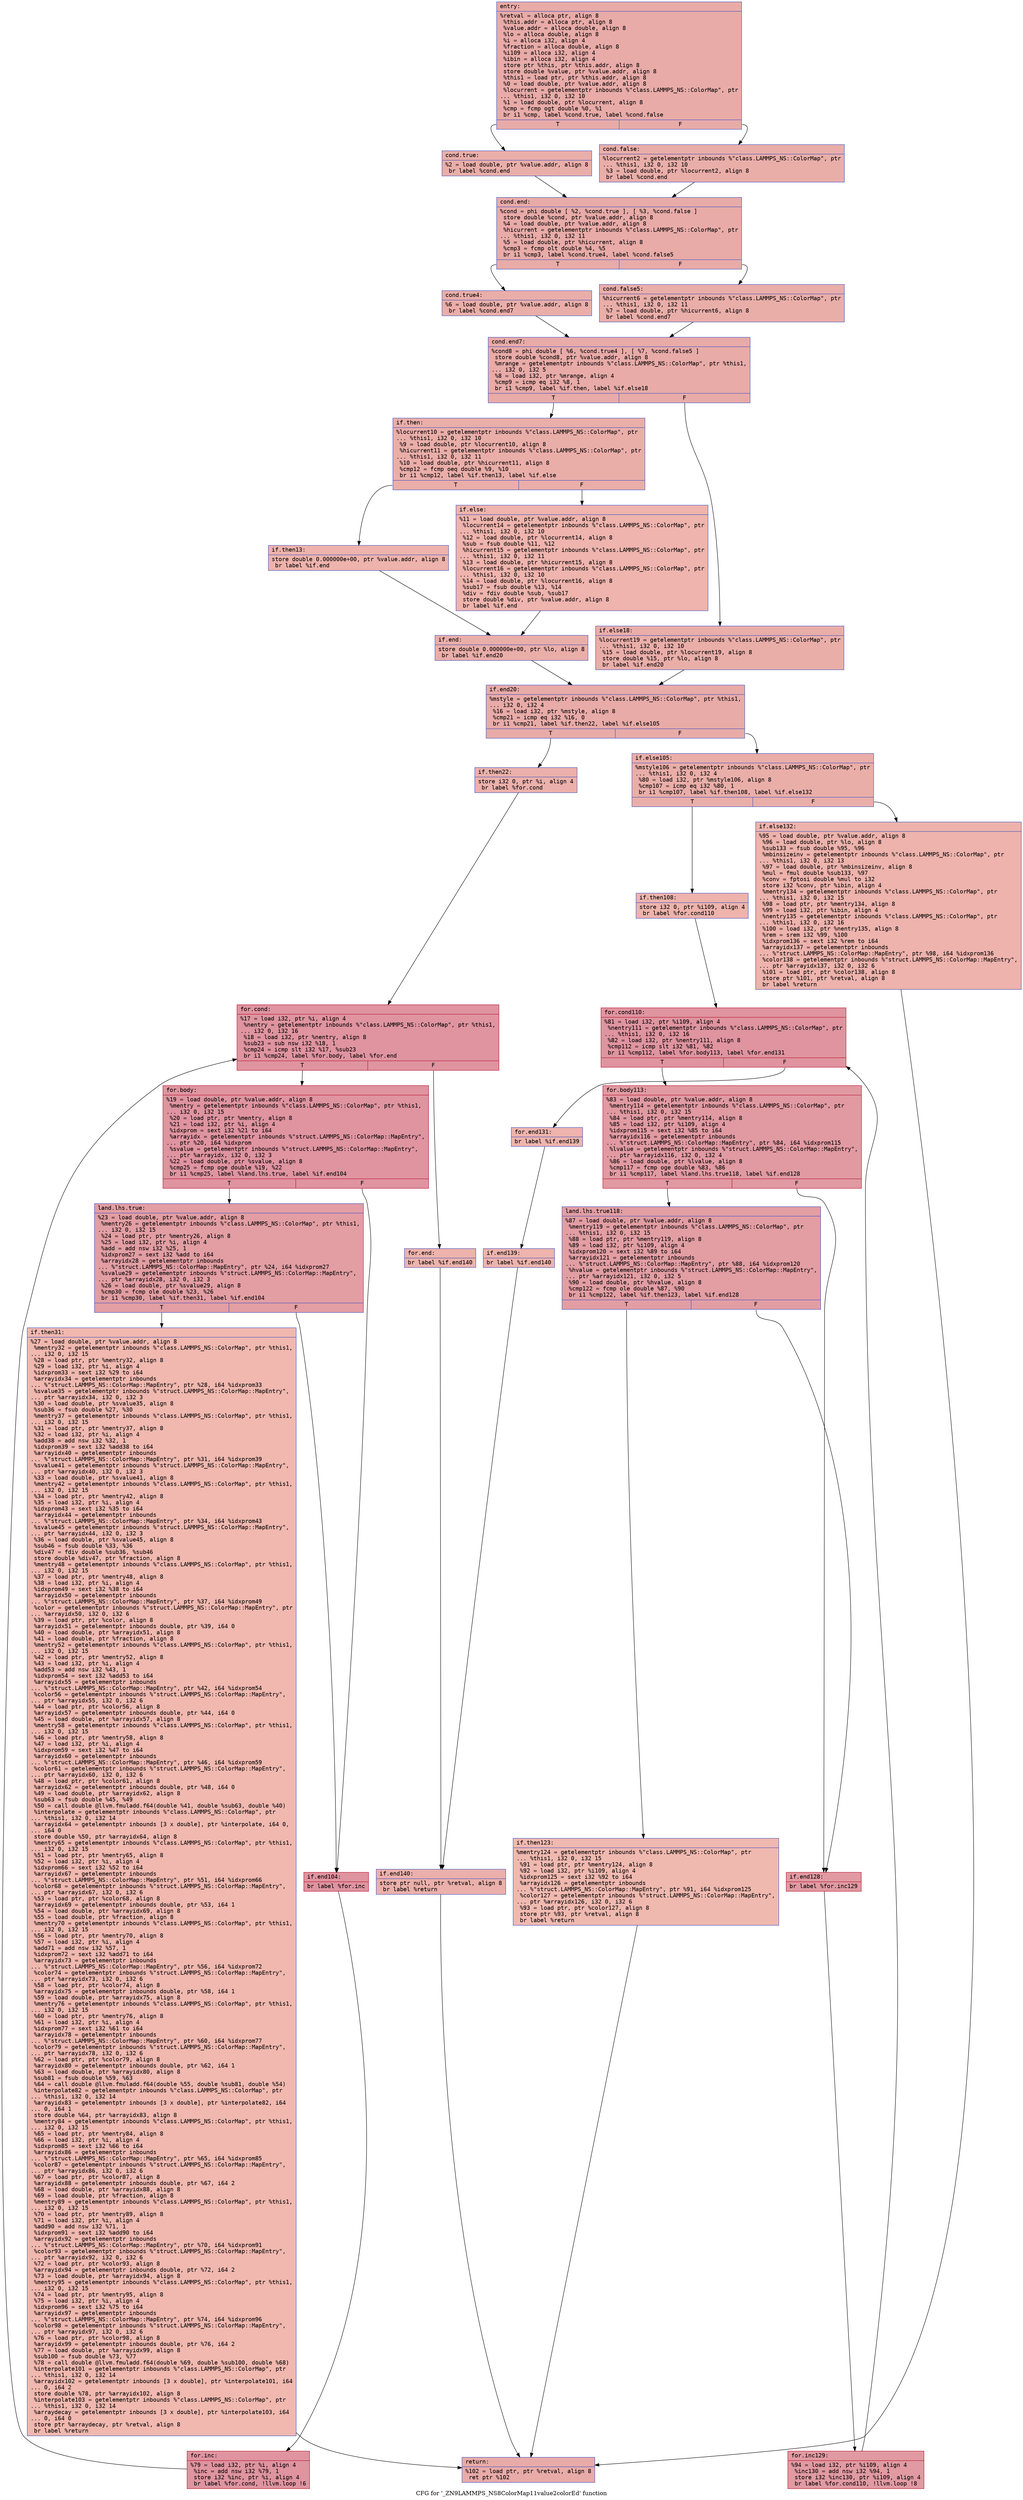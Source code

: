 digraph "CFG for '_ZN9LAMMPS_NS8ColorMap11value2colorEd' function" {
	label="CFG for '_ZN9LAMMPS_NS8ColorMap11value2colorEd' function";

	Node0x55d953251b50 [shape=record,color="#3d50c3ff", style=filled, fillcolor="#cc403a70" fontname="Courier",label="{entry:\l|  %retval = alloca ptr, align 8\l  %this.addr = alloca ptr, align 8\l  %value.addr = alloca double, align 8\l  %lo = alloca double, align 8\l  %i = alloca i32, align 4\l  %fraction = alloca double, align 8\l  %i109 = alloca i32, align 4\l  %ibin = alloca i32, align 4\l  store ptr %this, ptr %this.addr, align 8\l  store double %value, ptr %value.addr, align 8\l  %this1 = load ptr, ptr %this.addr, align 8\l  %0 = load double, ptr %value.addr, align 8\l  %locurrent = getelementptr inbounds %\"class.LAMMPS_NS::ColorMap\", ptr\l... %this1, i32 0, i32 10\l  %1 = load double, ptr %locurrent, align 8\l  %cmp = fcmp ogt double %0, %1\l  br i1 %cmp, label %cond.true, label %cond.false\l|{<s0>T|<s1>F}}"];
	Node0x55d953251b50:s0 -> Node0x55d953252620[tooltip="entry -> cond.true\nProbability 50.00%" ];
	Node0x55d953251b50:s1 -> Node0x55d9532526a0[tooltip="entry -> cond.false\nProbability 50.00%" ];
	Node0x55d953252620 [shape=record,color="#3d50c3ff", style=filled, fillcolor="#d0473d70" fontname="Courier",label="{cond.true:\l|  %2 = load double, ptr %value.addr, align 8\l  br label %cond.end\l}"];
	Node0x55d953252620 -> Node0x55d953252850[tooltip="cond.true -> cond.end\nProbability 100.00%" ];
	Node0x55d9532526a0 [shape=record,color="#3d50c3ff", style=filled, fillcolor="#d0473d70" fontname="Courier",label="{cond.false:\l|  %locurrent2 = getelementptr inbounds %\"class.LAMMPS_NS::ColorMap\", ptr\l... %this1, i32 0, i32 10\l  %3 = load double, ptr %locurrent2, align 8\l  br label %cond.end\l}"];
	Node0x55d9532526a0 -> Node0x55d953252850[tooltip="cond.false -> cond.end\nProbability 100.00%" ];
	Node0x55d953252850 [shape=record,color="#3d50c3ff", style=filled, fillcolor="#cc403a70" fontname="Courier",label="{cond.end:\l|  %cond = phi double [ %2, %cond.true ], [ %3, %cond.false ]\l  store double %cond, ptr %value.addr, align 8\l  %4 = load double, ptr %value.addr, align 8\l  %hicurrent = getelementptr inbounds %\"class.LAMMPS_NS::ColorMap\", ptr\l... %this1, i32 0, i32 11\l  %5 = load double, ptr %hicurrent, align 8\l  %cmp3 = fcmp olt double %4, %5\l  br i1 %cmp3, label %cond.true4, label %cond.false5\l|{<s0>T|<s1>F}}"];
	Node0x55d953252850:s0 -> Node0x55d953252e80[tooltip="cond.end -> cond.true4\nProbability 50.00%" ];
	Node0x55d953252850:s1 -> Node0x55d953252f00[tooltip="cond.end -> cond.false5\nProbability 50.00%" ];
	Node0x55d953252e80 [shape=record,color="#3d50c3ff", style=filled, fillcolor="#d0473d70" fontname="Courier",label="{cond.true4:\l|  %6 = load double, ptr %value.addr, align 8\l  br label %cond.end7\l}"];
	Node0x55d953252e80 -> Node0x55d9532530b0[tooltip="cond.true4 -> cond.end7\nProbability 100.00%" ];
	Node0x55d953252f00 [shape=record,color="#3d50c3ff", style=filled, fillcolor="#d0473d70" fontname="Courier",label="{cond.false5:\l|  %hicurrent6 = getelementptr inbounds %\"class.LAMMPS_NS::ColorMap\", ptr\l... %this1, i32 0, i32 11\l  %7 = load double, ptr %hicurrent6, align 8\l  br label %cond.end7\l}"];
	Node0x55d953252f00 -> Node0x55d9532530b0[tooltip="cond.false5 -> cond.end7\nProbability 100.00%" ];
	Node0x55d9532530b0 [shape=record,color="#3d50c3ff", style=filled, fillcolor="#cc403a70" fontname="Courier",label="{cond.end7:\l|  %cond8 = phi double [ %6, %cond.true4 ], [ %7, %cond.false5 ]\l  store double %cond8, ptr %value.addr, align 8\l  %mrange = getelementptr inbounds %\"class.LAMMPS_NS::ColorMap\", ptr %this1,\l... i32 0, i32 5\l  %8 = load i32, ptr %mrange, align 4\l  %cmp9 = icmp eq i32 %8, 1\l  br i1 %cmp9, label %if.then, label %if.else18\l|{<s0>T|<s1>F}}"];
	Node0x55d9532530b0:s0 -> Node0x55d9532524a0[tooltip="cond.end7 -> if.then\nProbability 50.00%" ];
	Node0x55d9532530b0:s1 -> Node0x55d953253840[tooltip="cond.end7 -> if.else18\nProbability 50.00%" ];
	Node0x55d9532524a0 [shape=record,color="#3d50c3ff", style=filled, fillcolor="#d0473d70" fontname="Courier",label="{if.then:\l|  %locurrent10 = getelementptr inbounds %\"class.LAMMPS_NS::ColorMap\", ptr\l... %this1, i32 0, i32 10\l  %9 = load double, ptr %locurrent10, align 8\l  %hicurrent11 = getelementptr inbounds %\"class.LAMMPS_NS::ColorMap\", ptr\l... %this1, i32 0, i32 11\l  %10 = load double, ptr %hicurrent11, align 8\l  %cmp12 = fcmp oeq double %9, %10\l  br i1 %cmp12, label %if.then13, label %if.else\l|{<s0>T|<s1>F}}"];
	Node0x55d9532524a0:s0 -> Node0x55d953253d00[tooltip="if.then -> if.then13\nProbability 62.50%" ];
	Node0x55d9532524a0:s1 -> Node0x55d953253d80[tooltip="if.then -> if.else\nProbability 37.50%" ];
	Node0x55d953253d00 [shape=record,color="#3d50c3ff", style=filled, fillcolor="#d6524470" fontname="Courier",label="{if.then13:\l|  store double 0.000000e+00, ptr %value.addr, align 8\l  br label %if.end\l}"];
	Node0x55d953253d00 -> Node0x55d953253fa0[tooltip="if.then13 -> if.end\nProbability 100.00%" ];
	Node0x55d953253d80 [shape=record,color="#3d50c3ff", style=filled, fillcolor="#d8564670" fontname="Courier",label="{if.else:\l|  %11 = load double, ptr %value.addr, align 8\l  %locurrent14 = getelementptr inbounds %\"class.LAMMPS_NS::ColorMap\", ptr\l... %this1, i32 0, i32 10\l  %12 = load double, ptr %locurrent14, align 8\l  %sub = fsub double %11, %12\l  %hicurrent15 = getelementptr inbounds %\"class.LAMMPS_NS::ColorMap\", ptr\l... %this1, i32 0, i32 11\l  %13 = load double, ptr %hicurrent15, align 8\l  %locurrent16 = getelementptr inbounds %\"class.LAMMPS_NS::ColorMap\", ptr\l... %this1, i32 0, i32 10\l  %14 = load double, ptr %locurrent16, align 8\l  %sub17 = fsub double %13, %14\l  %div = fdiv double %sub, %sub17\l  store double %div, ptr %value.addr, align 8\l  br label %if.end\l}"];
	Node0x55d953253d80 -> Node0x55d953253fa0[tooltip="if.else -> if.end\nProbability 100.00%" ];
	Node0x55d953253fa0 [shape=record,color="#3d50c3ff", style=filled, fillcolor="#d0473d70" fontname="Courier",label="{if.end:\l|  store double 0.000000e+00, ptr %lo, align 8\l  br label %if.end20\l}"];
	Node0x55d953253fa0 -> Node0x55d953254910[tooltip="if.end -> if.end20\nProbability 100.00%" ];
	Node0x55d953253840 [shape=record,color="#3d50c3ff", style=filled, fillcolor="#d0473d70" fontname="Courier",label="{if.else18:\l|  %locurrent19 = getelementptr inbounds %\"class.LAMMPS_NS::ColorMap\", ptr\l... %this1, i32 0, i32 10\l  %15 = load double, ptr %locurrent19, align 8\l  store double %15, ptr %lo, align 8\l  br label %if.end20\l}"];
	Node0x55d953253840 -> Node0x55d953254910[tooltip="if.else18 -> if.end20\nProbability 100.00%" ];
	Node0x55d953254910 [shape=record,color="#3d50c3ff", style=filled, fillcolor="#cc403a70" fontname="Courier",label="{if.end20:\l|  %mstyle = getelementptr inbounds %\"class.LAMMPS_NS::ColorMap\", ptr %this1,\l... i32 0, i32 4\l  %16 = load i32, ptr %mstyle, align 8\l  %cmp21 = icmp eq i32 %16, 0\l  br i1 %cmp21, label %if.then22, label %if.else105\l|{<s0>T|<s1>F}}"];
	Node0x55d953254910:s0 -> Node0x55d953254e90[tooltip="if.end20 -> if.then22\nProbability 37.50%" ];
	Node0x55d953254910:s1 -> Node0x55d953254f10[tooltip="if.end20 -> if.else105\nProbability 62.50%" ];
	Node0x55d953254e90 [shape=record,color="#3d50c3ff", style=filled, fillcolor="#d24b4070" fontname="Courier",label="{if.then22:\l|  store i32 0, ptr %i, align 4\l  br label %for.cond\l}"];
	Node0x55d953254e90 -> Node0x55d9532550e0[tooltip="if.then22 -> for.cond\nProbability 100.00%" ];
	Node0x55d9532550e0 [shape=record,color="#b70d28ff", style=filled, fillcolor="#b70d2870" fontname="Courier",label="{for.cond:\l|  %17 = load i32, ptr %i, align 4\l  %nentry = getelementptr inbounds %\"class.LAMMPS_NS::ColorMap\", ptr %this1,\l... i32 0, i32 16\l  %18 = load i32, ptr %nentry, align 8\l  %sub23 = sub nsw i32 %18, 1\l  %cmp24 = icmp slt i32 %17, %sub23\l  br i1 %cmp24, label %for.body, label %for.end\l|{<s0>T|<s1>F}}"];
	Node0x55d9532550e0:s0 -> Node0x55d953255810[tooltip="for.cond -> for.body\nProbability 96.88%" ];
	Node0x55d9532550e0:s1 -> Node0x55d953255890[tooltip="for.cond -> for.end\nProbability 3.12%" ];
	Node0x55d953255810 [shape=record,color="#b70d28ff", style=filled, fillcolor="#b70d2870" fontname="Courier",label="{for.body:\l|  %19 = load double, ptr %value.addr, align 8\l  %mentry = getelementptr inbounds %\"class.LAMMPS_NS::ColorMap\", ptr %this1,\l... i32 0, i32 15\l  %20 = load ptr, ptr %mentry, align 8\l  %21 = load i32, ptr %i, align 4\l  %idxprom = sext i32 %21 to i64\l  %arrayidx = getelementptr inbounds %\"struct.LAMMPS_NS::ColorMap::MapEntry\",\l... ptr %20, i64 %idxprom\l  %svalue = getelementptr inbounds %\"struct.LAMMPS_NS::ColorMap::MapEntry\",\l... ptr %arrayidx, i32 0, i32 3\l  %22 = load double, ptr %svalue, align 8\l  %cmp25 = fcmp oge double %19, %22\l  br i1 %cmp25, label %land.lhs.true, label %if.end104\l|{<s0>T|<s1>F}}"];
	Node0x55d953255810:s0 -> Node0x55d953255f80[tooltip="for.body -> land.lhs.true\nProbability 50.00%" ];
	Node0x55d953255810:s1 -> Node0x55d953256000[tooltip="for.body -> if.end104\nProbability 50.00%" ];
	Node0x55d953255f80 [shape=record,color="#3d50c3ff", style=filled, fillcolor="#be242e70" fontname="Courier",label="{land.lhs.true:\l|  %23 = load double, ptr %value.addr, align 8\l  %mentry26 = getelementptr inbounds %\"class.LAMMPS_NS::ColorMap\", ptr %this1,\l... i32 0, i32 15\l  %24 = load ptr, ptr %mentry26, align 8\l  %25 = load i32, ptr %i, align 4\l  %add = add nsw i32 %25, 1\l  %idxprom27 = sext i32 %add to i64\l  %arrayidx28 = getelementptr inbounds\l... %\"struct.LAMMPS_NS::ColorMap::MapEntry\", ptr %24, i64 %idxprom27\l  %svalue29 = getelementptr inbounds %\"struct.LAMMPS_NS::ColorMap::MapEntry\",\l... ptr %arrayidx28, i32 0, i32 3\l  %26 = load double, ptr %svalue29, align 8\l  %cmp30 = fcmp ole double %23, %26\l  br i1 %cmp30, label %if.then31, label %if.end104\l|{<s0>T|<s1>F}}"];
	Node0x55d953255f80:s0 -> Node0x55d953256840[tooltip="land.lhs.true -> if.then31\nProbability 3.12%" ];
	Node0x55d953255f80:s1 -> Node0x55d953256000[tooltip="land.lhs.true -> if.end104\nProbability 96.88%" ];
	Node0x55d953256840 [shape=record,color="#3d50c3ff", style=filled, fillcolor="#dc5d4a70" fontname="Courier",label="{if.then31:\l|  %27 = load double, ptr %value.addr, align 8\l  %mentry32 = getelementptr inbounds %\"class.LAMMPS_NS::ColorMap\", ptr %this1,\l... i32 0, i32 15\l  %28 = load ptr, ptr %mentry32, align 8\l  %29 = load i32, ptr %i, align 4\l  %idxprom33 = sext i32 %29 to i64\l  %arrayidx34 = getelementptr inbounds\l... %\"struct.LAMMPS_NS::ColorMap::MapEntry\", ptr %28, i64 %idxprom33\l  %svalue35 = getelementptr inbounds %\"struct.LAMMPS_NS::ColorMap::MapEntry\",\l... ptr %arrayidx34, i32 0, i32 3\l  %30 = load double, ptr %svalue35, align 8\l  %sub36 = fsub double %27, %30\l  %mentry37 = getelementptr inbounds %\"class.LAMMPS_NS::ColorMap\", ptr %this1,\l... i32 0, i32 15\l  %31 = load ptr, ptr %mentry37, align 8\l  %32 = load i32, ptr %i, align 4\l  %add38 = add nsw i32 %32, 1\l  %idxprom39 = sext i32 %add38 to i64\l  %arrayidx40 = getelementptr inbounds\l... %\"struct.LAMMPS_NS::ColorMap::MapEntry\", ptr %31, i64 %idxprom39\l  %svalue41 = getelementptr inbounds %\"struct.LAMMPS_NS::ColorMap::MapEntry\",\l... ptr %arrayidx40, i32 0, i32 3\l  %33 = load double, ptr %svalue41, align 8\l  %mentry42 = getelementptr inbounds %\"class.LAMMPS_NS::ColorMap\", ptr %this1,\l... i32 0, i32 15\l  %34 = load ptr, ptr %mentry42, align 8\l  %35 = load i32, ptr %i, align 4\l  %idxprom43 = sext i32 %35 to i64\l  %arrayidx44 = getelementptr inbounds\l... %\"struct.LAMMPS_NS::ColorMap::MapEntry\", ptr %34, i64 %idxprom43\l  %svalue45 = getelementptr inbounds %\"struct.LAMMPS_NS::ColorMap::MapEntry\",\l... ptr %arrayidx44, i32 0, i32 3\l  %36 = load double, ptr %svalue45, align 8\l  %sub46 = fsub double %33, %36\l  %div47 = fdiv double %sub36, %sub46\l  store double %div47, ptr %fraction, align 8\l  %mentry48 = getelementptr inbounds %\"class.LAMMPS_NS::ColorMap\", ptr %this1,\l... i32 0, i32 15\l  %37 = load ptr, ptr %mentry48, align 8\l  %38 = load i32, ptr %i, align 4\l  %idxprom49 = sext i32 %38 to i64\l  %arrayidx50 = getelementptr inbounds\l... %\"struct.LAMMPS_NS::ColorMap::MapEntry\", ptr %37, i64 %idxprom49\l  %color = getelementptr inbounds %\"struct.LAMMPS_NS::ColorMap::MapEntry\", ptr\l... %arrayidx50, i32 0, i32 6\l  %39 = load ptr, ptr %color, align 8\l  %arrayidx51 = getelementptr inbounds double, ptr %39, i64 0\l  %40 = load double, ptr %arrayidx51, align 8\l  %41 = load double, ptr %fraction, align 8\l  %mentry52 = getelementptr inbounds %\"class.LAMMPS_NS::ColorMap\", ptr %this1,\l... i32 0, i32 15\l  %42 = load ptr, ptr %mentry52, align 8\l  %43 = load i32, ptr %i, align 4\l  %add53 = add nsw i32 %43, 1\l  %idxprom54 = sext i32 %add53 to i64\l  %arrayidx55 = getelementptr inbounds\l... %\"struct.LAMMPS_NS::ColorMap::MapEntry\", ptr %42, i64 %idxprom54\l  %color56 = getelementptr inbounds %\"struct.LAMMPS_NS::ColorMap::MapEntry\",\l... ptr %arrayidx55, i32 0, i32 6\l  %44 = load ptr, ptr %color56, align 8\l  %arrayidx57 = getelementptr inbounds double, ptr %44, i64 0\l  %45 = load double, ptr %arrayidx57, align 8\l  %mentry58 = getelementptr inbounds %\"class.LAMMPS_NS::ColorMap\", ptr %this1,\l... i32 0, i32 15\l  %46 = load ptr, ptr %mentry58, align 8\l  %47 = load i32, ptr %i, align 4\l  %idxprom59 = sext i32 %47 to i64\l  %arrayidx60 = getelementptr inbounds\l... %\"struct.LAMMPS_NS::ColorMap::MapEntry\", ptr %46, i64 %idxprom59\l  %color61 = getelementptr inbounds %\"struct.LAMMPS_NS::ColorMap::MapEntry\",\l... ptr %arrayidx60, i32 0, i32 6\l  %48 = load ptr, ptr %color61, align 8\l  %arrayidx62 = getelementptr inbounds double, ptr %48, i64 0\l  %49 = load double, ptr %arrayidx62, align 8\l  %sub63 = fsub double %45, %49\l  %50 = call double @llvm.fmuladd.f64(double %41, double %sub63, double %40)\l  %interpolate = getelementptr inbounds %\"class.LAMMPS_NS::ColorMap\", ptr\l... %this1, i32 0, i32 14\l  %arrayidx64 = getelementptr inbounds [3 x double], ptr %interpolate, i64 0,\l... i64 0\l  store double %50, ptr %arrayidx64, align 8\l  %mentry65 = getelementptr inbounds %\"class.LAMMPS_NS::ColorMap\", ptr %this1,\l... i32 0, i32 15\l  %51 = load ptr, ptr %mentry65, align 8\l  %52 = load i32, ptr %i, align 4\l  %idxprom66 = sext i32 %52 to i64\l  %arrayidx67 = getelementptr inbounds\l... %\"struct.LAMMPS_NS::ColorMap::MapEntry\", ptr %51, i64 %idxprom66\l  %color68 = getelementptr inbounds %\"struct.LAMMPS_NS::ColorMap::MapEntry\",\l... ptr %arrayidx67, i32 0, i32 6\l  %53 = load ptr, ptr %color68, align 8\l  %arrayidx69 = getelementptr inbounds double, ptr %53, i64 1\l  %54 = load double, ptr %arrayidx69, align 8\l  %55 = load double, ptr %fraction, align 8\l  %mentry70 = getelementptr inbounds %\"class.LAMMPS_NS::ColorMap\", ptr %this1,\l... i32 0, i32 15\l  %56 = load ptr, ptr %mentry70, align 8\l  %57 = load i32, ptr %i, align 4\l  %add71 = add nsw i32 %57, 1\l  %idxprom72 = sext i32 %add71 to i64\l  %arrayidx73 = getelementptr inbounds\l... %\"struct.LAMMPS_NS::ColorMap::MapEntry\", ptr %56, i64 %idxprom72\l  %color74 = getelementptr inbounds %\"struct.LAMMPS_NS::ColorMap::MapEntry\",\l... ptr %arrayidx73, i32 0, i32 6\l  %58 = load ptr, ptr %color74, align 8\l  %arrayidx75 = getelementptr inbounds double, ptr %58, i64 1\l  %59 = load double, ptr %arrayidx75, align 8\l  %mentry76 = getelementptr inbounds %\"class.LAMMPS_NS::ColorMap\", ptr %this1,\l... i32 0, i32 15\l  %60 = load ptr, ptr %mentry76, align 8\l  %61 = load i32, ptr %i, align 4\l  %idxprom77 = sext i32 %61 to i64\l  %arrayidx78 = getelementptr inbounds\l... %\"struct.LAMMPS_NS::ColorMap::MapEntry\", ptr %60, i64 %idxprom77\l  %color79 = getelementptr inbounds %\"struct.LAMMPS_NS::ColorMap::MapEntry\",\l... ptr %arrayidx78, i32 0, i32 6\l  %62 = load ptr, ptr %color79, align 8\l  %arrayidx80 = getelementptr inbounds double, ptr %62, i64 1\l  %63 = load double, ptr %arrayidx80, align 8\l  %sub81 = fsub double %59, %63\l  %64 = call double @llvm.fmuladd.f64(double %55, double %sub81, double %54)\l  %interpolate82 = getelementptr inbounds %\"class.LAMMPS_NS::ColorMap\", ptr\l... %this1, i32 0, i32 14\l  %arrayidx83 = getelementptr inbounds [3 x double], ptr %interpolate82, i64\l... 0, i64 1\l  store double %64, ptr %arrayidx83, align 8\l  %mentry84 = getelementptr inbounds %\"class.LAMMPS_NS::ColorMap\", ptr %this1,\l... i32 0, i32 15\l  %65 = load ptr, ptr %mentry84, align 8\l  %66 = load i32, ptr %i, align 4\l  %idxprom85 = sext i32 %66 to i64\l  %arrayidx86 = getelementptr inbounds\l... %\"struct.LAMMPS_NS::ColorMap::MapEntry\", ptr %65, i64 %idxprom85\l  %color87 = getelementptr inbounds %\"struct.LAMMPS_NS::ColorMap::MapEntry\",\l... ptr %arrayidx86, i32 0, i32 6\l  %67 = load ptr, ptr %color87, align 8\l  %arrayidx88 = getelementptr inbounds double, ptr %67, i64 2\l  %68 = load double, ptr %arrayidx88, align 8\l  %69 = load double, ptr %fraction, align 8\l  %mentry89 = getelementptr inbounds %\"class.LAMMPS_NS::ColorMap\", ptr %this1,\l... i32 0, i32 15\l  %70 = load ptr, ptr %mentry89, align 8\l  %71 = load i32, ptr %i, align 4\l  %add90 = add nsw i32 %71, 1\l  %idxprom91 = sext i32 %add90 to i64\l  %arrayidx92 = getelementptr inbounds\l... %\"struct.LAMMPS_NS::ColorMap::MapEntry\", ptr %70, i64 %idxprom91\l  %color93 = getelementptr inbounds %\"struct.LAMMPS_NS::ColorMap::MapEntry\",\l... ptr %arrayidx92, i32 0, i32 6\l  %72 = load ptr, ptr %color93, align 8\l  %arrayidx94 = getelementptr inbounds double, ptr %72, i64 2\l  %73 = load double, ptr %arrayidx94, align 8\l  %mentry95 = getelementptr inbounds %\"class.LAMMPS_NS::ColorMap\", ptr %this1,\l... i32 0, i32 15\l  %74 = load ptr, ptr %mentry95, align 8\l  %75 = load i32, ptr %i, align 4\l  %idxprom96 = sext i32 %75 to i64\l  %arrayidx97 = getelementptr inbounds\l... %\"struct.LAMMPS_NS::ColorMap::MapEntry\", ptr %74, i64 %idxprom96\l  %color98 = getelementptr inbounds %\"struct.LAMMPS_NS::ColorMap::MapEntry\",\l... ptr %arrayidx97, i32 0, i32 6\l  %76 = load ptr, ptr %color98, align 8\l  %arrayidx99 = getelementptr inbounds double, ptr %76, i64 2\l  %77 = load double, ptr %arrayidx99, align 8\l  %sub100 = fsub double %73, %77\l  %78 = call double @llvm.fmuladd.f64(double %69, double %sub100, double %68)\l  %interpolate101 = getelementptr inbounds %\"class.LAMMPS_NS::ColorMap\", ptr\l... %this1, i32 0, i32 14\l  %arrayidx102 = getelementptr inbounds [3 x double], ptr %interpolate101, i64\l... 0, i64 2\l  store double %78, ptr %arrayidx102, align 8\l  %interpolate103 = getelementptr inbounds %\"class.LAMMPS_NS::ColorMap\", ptr\l... %this1, i32 0, i32 14\l  %arraydecay = getelementptr inbounds [3 x double], ptr %interpolate103, i64\l... 0, i64 0\l  store ptr %arraydecay, ptr %retval, align 8\l  br label %return\l}"];
	Node0x55d953256840 -> Node0x55d95325d220[tooltip="if.then31 -> return\nProbability 100.00%" ];
	Node0x55d953256000 [shape=record,color="#b70d28ff", style=filled, fillcolor="#b70d2870" fontname="Courier",label="{if.end104:\l|  br label %for.inc\l}"];
	Node0x55d953256000 -> Node0x55d95325d2e0[tooltip="if.end104 -> for.inc\nProbability 100.00%" ];
	Node0x55d95325d2e0 [shape=record,color="#b70d28ff", style=filled, fillcolor="#b70d2870" fontname="Courier",label="{for.inc:\l|  %79 = load i32, ptr %i, align 4\l  %inc = add nsw i32 %79, 1\l  store i32 %inc, ptr %i, align 4\l  br label %for.cond, !llvm.loop !6\l}"];
	Node0x55d95325d2e0 -> Node0x55d9532550e0[tooltip="for.inc -> for.cond\nProbability 100.00%" ];
	Node0x55d953255890 [shape=record,color="#3d50c3ff", style=filled, fillcolor="#d6524470" fontname="Courier",label="{for.end:\l|  br label %if.end140\l}"];
	Node0x55d953255890 -> Node0x55d95325d730[tooltip="for.end -> if.end140\nProbability 100.00%" ];
	Node0x55d953254f10 [shape=record,color="#3d50c3ff", style=filled, fillcolor="#d0473d70" fontname="Courier",label="{if.else105:\l|  %mstyle106 = getelementptr inbounds %\"class.LAMMPS_NS::ColorMap\", ptr\l... %this1, i32 0, i32 4\l  %80 = load i32, ptr %mstyle106, align 8\l  %cmp107 = icmp eq i32 %80, 1\l  br i1 %cmp107, label %if.then108, label %if.else132\l|{<s0>T|<s1>F}}"];
	Node0x55d953254f10:s0 -> Node0x55d95325da40[tooltip="if.else105 -> if.then108\nProbability 50.00%" ];
	Node0x55d953254f10:s1 -> Node0x55d95325dac0[tooltip="if.else105 -> if.else132\nProbability 50.00%" ];
	Node0x55d95325da40 [shape=record,color="#3d50c3ff", style=filled, fillcolor="#d6524470" fontname="Courier",label="{if.then108:\l|  store i32 0, ptr %i109, align 4\l  br label %for.cond110\l}"];
	Node0x55d95325da40 -> Node0x55d95325dc90[tooltip="if.then108 -> for.cond110\nProbability 100.00%" ];
	Node0x55d95325dc90 [shape=record,color="#b70d28ff", style=filled, fillcolor="#b70d2870" fontname="Courier",label="{for.cond110:\l|  %81 = load i32, ptr %i109, align 4\l  %nentry111 = getelementptr inbounds %\"class.LAMMPS_NS::ColorMap\", ptr\l... %this1, i32 0, i32 16\l  %82 = load i32, ptr %nentry111, align 8\l  %cmp112 = icmp slt i32 %81, %82\l  br i1 %cmp112, label %for.body113, label %for.end131\l|{<s0>T|<s1>F}}"];
	Node0x55d95325dc90:s0 -> Node0x55d95325e020[tooltip="for.cond110 -> for.body113\nProbability 96.88%" ];
	Node0x55d95325dc90:s1 -> Node0x55d95325e0a0[tooltip="for.cond110 -> for.end131\nProbability 3.12%" ];
	Node0x55d95325e020 [shape=record,color="#b70d28ff", style=filled, fillcolor="#bb1b2c70" fontname="Courier",label="{for.body113:\l|  %83 = load double, ptr %value.addr, align 8\l  %mentry114 = getelementptr inbounds %\"class.LAMMPS_NS::ColorMap\", ptr\l... %this1, i32 0, i32 15\l  %84 = load ptr, ptr %mentry114, align 8\l  %85 = load i32, ptr %i109, align 4\l  %idxprom115 = sext i32 %85 to i64\l  %arrayidx116 = getelementptr inbounds\l... %\"struct.LAMMPS_NS::ColorMap::MapEntry\", ptr %84, i64 %idxprom115\l  %lvalue = getelementptr inbounds %\"struct.LAMMPS_NS::ColorMap::MapEntry\",\l... ptr %arrayidx116, i32 0, i32 4\l  %86 = load double, ptr %lvalue, align 8\l  %cmp117 = fcmp oge double %83, %86\l  br i1 %cmp117, label %land.lhs.true118, label %if.end128\l|{<s0>T|<s1>F}}"];
	Node0x55d95325e020:s0 -> Node0x55d95325e850[tooltip="for.body113 -> land.lhs.true118\nProbability 50.00%" ];
	Node0x55d95325e020:s1 -> Node0x55d95325e8f0[tooltip="for.body113 -> if.end128\nProbability 50.00%" ];
	Node0x55d95325e850 [shape=record,color="#3d50c3ff", style=filled, fillcolor="#be242e70" fontname="Courier",label="{land.lhs.true118:\l|  %87 = load double, ptr %value.addr, align 8\l  %mentry119 = getelementptr inbounds %\"class.LAMMPS_NS::ColorMap\", ptr\l... %this1, i32 0, i32 15\l  %88 = load ptr, ptr %mentry119, align 8\l  %89 = load i32, ptr %i109, align 4\l  %idxprom120 = sext i32 %89 to i64\l  %arrayidx121 = getelementptr inbounds\l... %\"struct.LAMMPS_NS::ColorMap::MapEntry\", ptr %88, i64 %idxprom120\l  %hvalue = getelementptr inbounds %\"struct.LAMMPS_NS::ColorMap::MapEntry\",\l... ptr %arrayidx121, i32 0, i32 5\l  %90 = load double, ptr %hvalue, align 8\l  %cmp122 = fcmp ole double %87, %90\l  br i1 %cmp122, label %if.then123, label %if.end128\l|{<s0>T|<s1>F}}"];
	Node0x55d95325e850:s0 -> Node0x55d95325f050[tooltip="land.lhs.true118 -> if.then123\nProbability 3.12%" ];
	Node0x55d95325e850:s1 -> Node0x55d95325e8f0[tooltip="land.lhs.true118 -> if.end128\nProbability 96.88%" ];
	Node0x55d95325f050 [shape=record,color="#3d50c3ff", style=filled, fillcolor="#de614d70" fontname="Courier",label="{if.then123:\l|  %mentry124 = getelementptr inbounds %\"class.LAMMPS_NS::ColorMap\", ptr\l... %this1, i32 0, i32 15\l  %91 = load ptr, ptr %mentry124, align 8\l  %92 = load i32, ptr %i109, align 4\l  %idxprom125 = sext i32 %92 to i64\l  %arrayidx126 = getelementptr inbounds\l... %\"struct.LAMMPS_NS::ColorMap::MapEntry\", ptr %91, i64 %idxprom125\l  %color127 = getelementptr inbounds %\"struct.LAMMPS_NS::ColorMap::MapEntry\",\l... ptr %arrayidx126, i32 0, i32 6\l  %93 = load ptr, ptr %color127, align 8\l  store ptr %93, ptr %retval, align 8\l  br label %return\l}"];
	Node0x55d95325f050 -> Node0x55d95325d220[tooltip="if.then123 -> return\nProbability 100.00%" ];
	Node0x55d95325e8f0 [shape=record,color="#b70d28ff", style=filled, fillcolor="#bb1b2c70" fontname="Courier",label="{if.end128:\l|  br label %for.inc129\l}"];
	Node0x55d95325e8f0 -> Node0x55d95325f730[tooltip="if.end128 -> for.inc129\nProbability 100.00%" ];
	Node0x55d95325f730 [shape=record,color="#b70d28ff", style=filled, fillcolor="#bb1b2c70" fontname="Courier",label="{for.inc129:\l|  %94 = load i32, ptr %i109, align 4\l  %inc130 = add nsw i32 %94, 1\l  store i32 %inc130, ptr %i109, align 4\l  br label %for.cond110, !llvm.loop !8\l}"];
	Node0x55d95325f730 -> Node0x55d95325dc90[tooltip="for.inc129 -> for.cond110\nProbability 100.00%" ];
	Node0x55d95325e0a0 [shape=record,color="#3d50c3ff", style=filled, fillcolor="#d8564670" fontname="Courier",label="{for.end131:\l|  br label %if.end139\l}"];
	Node0x55d95325e0a0 -> Node0x55d95325fbb0[tooltip="for.end131 -> if.end139\nProbability 100.00%" ];
	Node0x55d95325dac0 [shape=record,color="#3d50c3ff", style=filled, fillcolor="#d6524470" fontname="Courier",label="{if.else132:\l|  %95 = load double, ptr %value.addr, align 8\l  %96 = load double, ptr %lo, align 8\l  %sub133 = fsub double %95, %96\l  %mbinsizeinv = getelementptr inbounds %\"class.LAMMPS_NS::ColorMap\", ptr\l... %this1, i32 0, i32 13\l  %97 = load double, ptr %mbinsizeinv, align 8\l  %mul = fmul double %sub133, %97\l  %conv = fptosi double %mul to i32\l  store i32 %conv, ptr %ibin, align 4\l  %mentry134 = getelementptr inbounds %\"class.LAMMPS_NS::ColorMap\", ptr\l... %this1, i32 0, i32 15\l  %98 = load ptr, ptr %mentry134, align 8\l  %99 = load i32, ptr %ibin, align 4\l  %nentry135 = getelementptr inbounds %\"class.LAMMPS_NS::ColorMap\", ptr\l... %this1, i32 0, i32 16\l  %100 = load i32, ptr %nentry135, align 8\l  %rem = srem i32 %99, %100\l  %idxprom136 = sext i32 %rem to i64\l  %arrayidx137 = getelementptr inbounds\l... %\"struct.LAMMPS_NS::ColorMap::MapEntry\", ptr %98, i64 %idxprom136\l  %color138 = getelementptr inbounds %\"struct.LAMMPS_NS::ColorMap::MapEntry\",\l... ptr %arrayidx137, i32 0, i32 6\l  %101 = load ptr, ptr %color138, align 8\l  store ptr %101, ptr %retval, align 8\l  br label %return\l}"];
	Node0x55d95325dac0 -> Node0x55d95325d220[tooltip="if.else132 -> return\nProbability 100.00%" ];
	Node0x55d95325fbb0 [shape=record,color="#3d50c3ff", style=filled, fillcolor="#d8564670" fontname="Courier",label="{if.end139:\l|  br label %if.end140\l}"];
	Node0x55d95325fbb0 -> Node0x55d95325d730[tooltip="if.end139 -> if.end140\nProbability 100.00%" ];
	Node0x55d95325d730 [shape=record,color="#3d50c3ff", style=filled, fillcolor="#d24b4070" fontname="Courier",label="{if.end140:\l|  store ptr null, ptr %retval, align 8\l  br label %return\l}"];
	Node0x55d95325d730 -> Node0x55d95325d220[tooltip="if.end140 -> return\nProbability 100.00%" ];
	Node0x55d95325d220 [shape=record,color="#3d50c3ff", style=filled, fillcolor="#cc403a70" fontname="Courier",label="{return:\l|  %102 = load ptr, ptr %retval, align 8\l  ret ptr %102\l}"];
}
